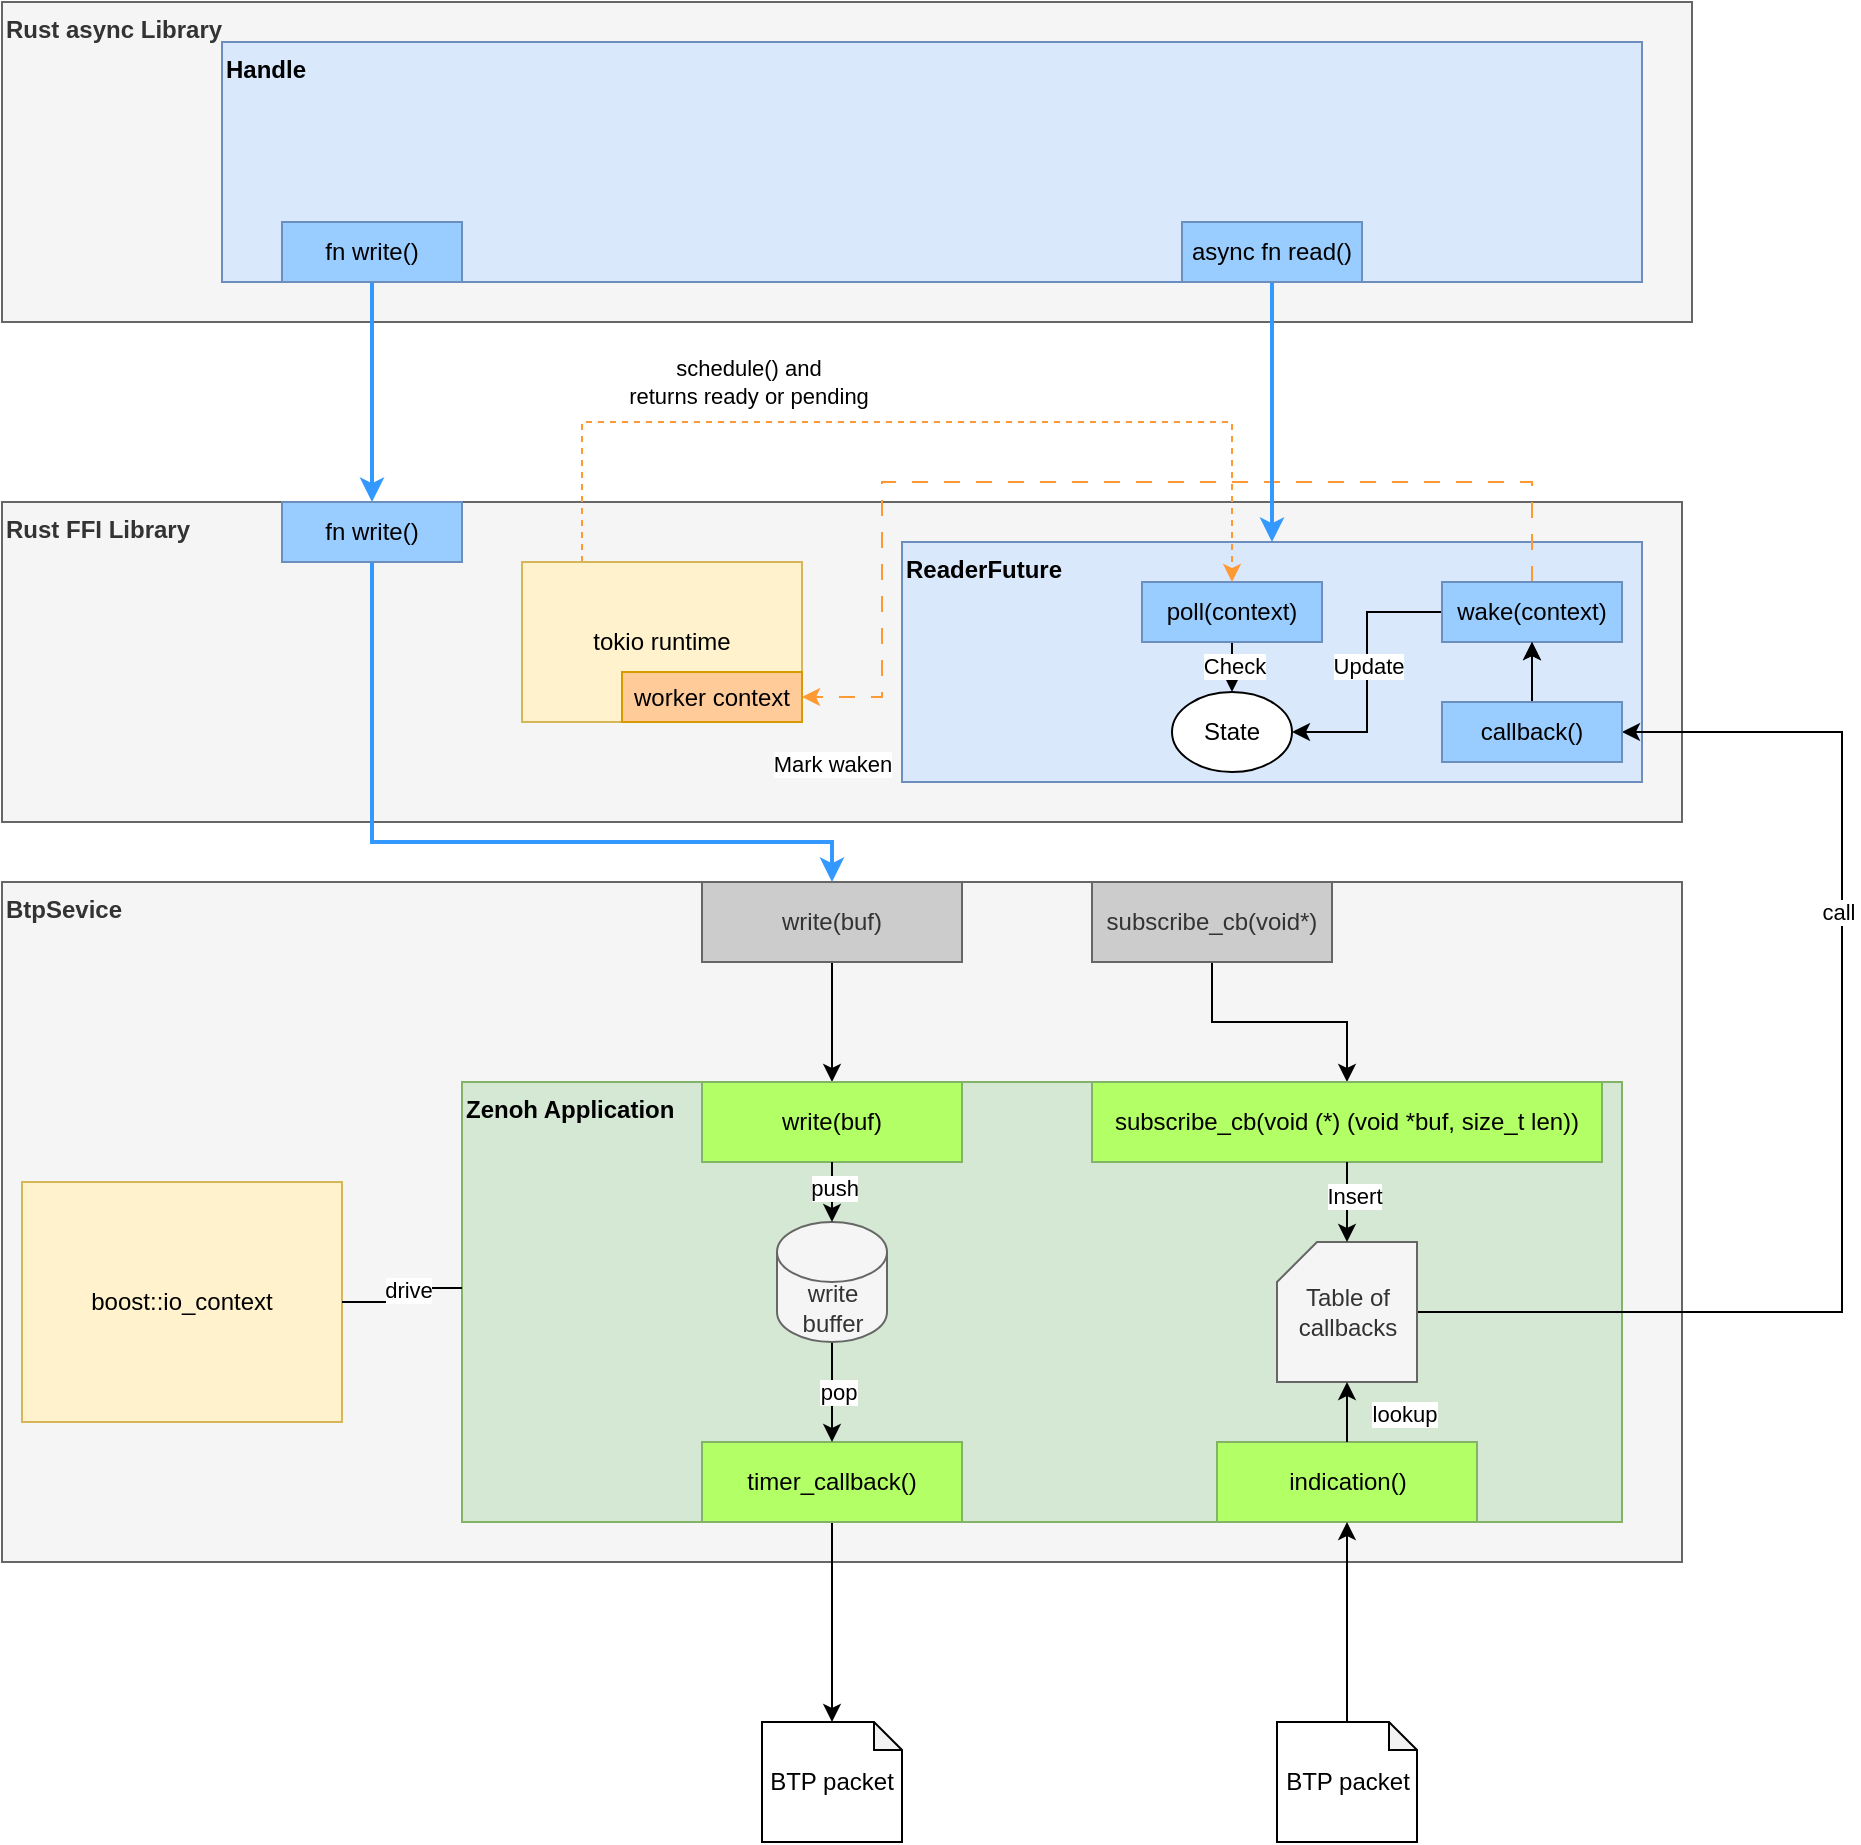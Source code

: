 <mxfile version="24.7.5">
  <diagram name="Page-1" id="UUPzkfXX2S4IEnVxLUbJ">
    <mxGraphModel dx="1434" dy="3174" grid="1" gridSize="10" guides="1" tooltips="1" connect="1" arrows="1" fold="1" page="1" pageScale="1" pageWidth="3300" pageHeight="2339" math="0" shadow="0">
      <root>
        <mxCell id="0" />
        <mxCell id="1" parent="0" />
        <mxCell id="rNiYW2FCLf6vyMSnKIOH-11" value="&lt;b&gt;Rust FFI Library&lt;/b&gt;" style="rounded=0;whiteSpace=wrap;html=1;fillColor=#f5f5f5;verticalAlign=top;align=left;strokeColor=#666666;fontColor=#333333;" parent="1" vertex="1">
          <mxGeometry x="280" width="840" height="160" as="geometry" />
        </mxCell>
        <mxCell id="rNiYW2FCLf6vyMSnKIOH-48" value="ReaderFuture" style="rounded=0;whiteSpace=wrap;html=1;fillColor=#dae8fc;strokeColor=#6c8ebf;fontStyle=1;verticalAlign=top;align=left;" parent="1" vertex="1">
          <mxGeometry x="730" y="20" width="370" height="120" as="geometry" />
        </mxCell>
        <mxCell id="rNiYW2FCLf6vyMSnKIOH-1" value="&lt;b&gt;BtpSevice&lt;/b&gt;" style="rounded=0;whiteSpace=wrap;html=1;fillColor=#f5f5f5;verticalAlign=top;align=left;strokeColor=#666666;fontColor=#333333;" parent="1" vertex="1">
          <mxGeometry x="280" y="190" width="840" height="340" as="geometry" />
        </mxCell>
        <mxCell id="rNiYW2FCLf6vyMSnKIOH-2" value="Zenoh Application" style="rounded=0;whiteSpace=wrap;html=1;fillColor=#d5e8d4;strokeColor=#82b366;fontStyle=1;verticalAlign=top;align=left;" parent="1" vertex="1">
          <mxGeometry x="510" y="290" width="580" height="220" as="geometry" />
        </mxCell>
        <mxCell id="rNiYW2FCLf6vyMSnKIOH-7" style="edgeStyle=orthogonalEdgeStyle;rounded=0;orthogonalLoop=1;jettySize=auto;html=1;entryX=0.5;entryY=0;entryDx=0;entryDy=0;" parent="1" source="rNiYW2FCLf6vyMSnKIOH-3" target="rNiYW2FCLf6vyMSnKIOH-6" edge="1">
          <mxGeometry relative="1" as="geometry" />
        </mxCell>
        <mxCell id="rNiYW2FCLf6vyMSnKIOH-3" value="write(buf)" style="rounded=0;whiteSpace=wrap;html=1;fillColor=#CCCCCC;strokeColor=#666666;fontColor=#333333;" parent="1" vertex="1">
          <mxGeometry x="630" y="190" width="130" height="40" as="geometry" />
        </mxCell>
        <mxCell id="rNiYW2FCLf6vyMSnKIOH-9" style="edgeStyle=orthogonalEdgeStyle;rounded=0;orthogonalLoop=1;jettySize=auto;html=1;" parent="1" source="rNiYW2FCLf6vyMSnKIOH-4" target="rNiYW2FCLf6vyMSnKIOH-8" edge="1">
          <mxGeometry relative="1" as="geometry" />
        </mxCell>
        <mxCell id="rNiYW2FCLf6vyMSnKIOH-4" value="subscribe_cb(void*)" style="rounded=0;whiteSpace=wrap;html=1;fillColor=#CCCCCC;strokeColor=#666666;fontColor=#333333;" parent="1" vertex="1">
          <mxGeometry x="825" y="190" width="120" height="40" as="geometry" />
        </mxCell>
        <mxCell id="rNiYW2FCLf6vyMSnKIOH-5" value="boost::io_context" style="rounded=0;whiteSpace=wrap;html=1;fillColor=#fff2cc;strokeColor=#d6b656;" parent="1" vertex="1">
          <mxGeometry x="290" y="340" width="160" height="120" as="geometry" />
        </mxCell>
        <mxCell id="rNiYW2FCLf6vyMSnKIOH-6" value="write(buf)" style="rounded=0;whiteSpace=wrap;html=1;fillColor=#B3FF66;strokeColor=#82b366;" parent="1" vertex="1">
          <mxGeometry x="630" y="290" width="130" height="40" as="geometry" />
        </mxCell>
        <mxCell id="rNiYW2FCLf6vyMSnKIOH-8" value="subscribe_cb(void (*) (void *buf, size_t len))" style="rounded=0;whiteSpace=wrap;html=1;fillColor=#B3FF66;strokeColor=#82b366;" parent="1" vertex="1">
          <mxGeometry x="825" y="290" width="255" height="40" as="geometry" />
        </mxCell>
        <mxCell id="rNiYW2FCLf6vyMSnKIOH-36" style="edgeStyle=orthogonalEdgeStyle;rounded=0;orthogonalLoop=1;jettySize=auto;html=1;" parent="1" source="rNiYW2FCLf6vyMSnKIOH-10" target="rNiYW2FCLf6vyMSnKIOH-34" edge="1">
          <mxGeometry relative="1" as="geometry" />
        </mxCell>
        <mxCell id="rNiYW2FCLf6vyMSnKIOH-10" value="timer_callback()" style="rounded=0;whiteSpace=wrap;html=1;fillColor=#B3FF66;strokeColor=#82b366;" parent="1" vertex="1">
          <mxGeometry x="630" y="470" width="130" height="40" as="geometry" />
        </mxCell>
        <mxCell id="rNiYW2FCLf6vyMSnKIOH-42" style="edgeStyle=orthogonalEdgeStyle;rounded=0;orthogonalLoop=1;jettySize=auto;html=1;entryX=1;entryY=0.5;entryDx=0;entryDy=0;" parent="1" source="rNiYW2FCLf6vyMSnKIOH-22" target="rNiYW2FCLf6vyMSnKIOH-41" edge="1">
          <mxGeometry relative="1" as="geometry">
            <Array as="points">
              <mxPoint x="1200" y="405" />
              <mxPoint x="1200" y="115" />
            </Array>
          </mxGeometry>
        </mxCell>
        <mxCell id="rNiYW2FCLf6vyMSnKIOH-43" value="call" style="edgeLabel;html=1;align=center;verticalAlign=middle;resizable=0;points=[];" parent="rNiYW2FCLf6vyMSnKIOH-42" vertex="1" connectable="0">
          <mxGeometry x="0.35" y="2" relative="1" as="geometry">
            <mxPoint y="1" as="offset" />
          </mxGeometry>
        </mxCell>
        <mxCell id="rNiYW2FCLf6vyMSnKIOH-22" value="Table of callbacks" style="shape=card;whiteSpace=wrap;html=1;size=20;fillColor=#f5f5f5;fontColor=#333333;strokeColor=#666666;" parent="1" vertex="1">
          <mxGeometry x="917.5" y="370" width="70" height="70" as="geometry" />
        </mxCell>
        <mxCell id="rNiYW2FCLf6vyMSnKIOH-23" style="edgeStyle=orthogonalEdgeStyle;rounded=0;orthogonalLoop=1;jettySize=auto;html=1;entryX=0.5;entryY=0;entryDx=0;entryDy=0;entryPerimeter=0;" parent="1" source="rNiYW2FCLf6vyMSnKIOH-8" target="rNiYW2FCLf6vyMSnKIOH-22" edge="1">
          <mxGeometry relative="1" as="geometry" />
        </mxCell>
        <mxCell id="rNiYW2FCLf6vyMSnKIOH-24" value="Insert" style="edgeLabel;html=1;align=center;verticalAlign=middle;resizable=0;points=[];" parent="rNiYW2FCLf6vyMSnKIOH-23" vertex="1" connectable="0">
          <mxGeometry x="-0.152" y="3" relative="1" as="geometry">
            <mxPoint as="offset" />
          </mxGeometry>
        </mxCell>
        <mxCell id="rNiYW2FCLf6vyMSnKIOH-25" value="indication()" style="rounded=0;whiteSpace=wrap;html=1;fillColor=#B3FF66;strokeColor=#82b366;" parent="1" vertex="1">
          <mxGeometry x="887.5" y="470" width="130" height="40" as="geometry" />
        </mxCell>
        <mxCell id="rNiYW2FCLf6vyMSnKIOH-26" style="edgeStyle=orthogonalEdgeStyle;rounded=0;orthogonalLoop=1;jettySize=auto;html=1;entryX=0.5;entryY=1;entryDx=0;entryDy=0;entryPerimeter=0;" parent="1" source="rNiYW2FCLf6vyMSnKIOH-25" target="rNiYW2FCLf6vyMSnKIOH-22" edge="1">
          <mxGeometry relative="1" as="geometry" />
        </mxCell>
        <mxCell id="rNiYW2FCLf6vyMSnKIOH-27" value="lookup" style="edgeLabel;html=1;align=center;verticalAlign=middle;resizable=0;points=[];" parent="rNiYW2FCLf6vyMSnKIOH-26" vertex="1" connectable="0">
          <mxGeometry x="0.36" y="-3" relative="1" as="geometry">
            <mxPoint x="25" as="offset" />
          </mxGeometry>
        </mxCell>
        <mxCell id="rNiYW2FCLf6vyMSnKIOH-32" style="edgeStyle=orthogonalEdgeStyle;rounded=0;orthogonalLoop=1;jettySize=auto;html=1;entryX=0.5;entryY=0;entryDx=0;entryDy=0;" parent="1" source="rNiYW2FCLf6vyMSnKIOH-28" target="rNiYW2FCLf6vyMSnKIOH-10" edge="1">
          <mxGeometry relative="1" as="geometry" />
        </mxCell>
        <mxCell id="rNiYW2FCLf6vyMSnKIOH-33" value="pop" style="edgeLabel;html=1;align=center;verticalAlign=middle;resizable=0;points=[];" parent="rNiYW2FCLf6vyMSnKIOH-32" vertex="1" connectable="0">
          <mxGeometry y="3" relative="1" as="geometry">
            <mxPoint as="offset" />
          </mxGeometry>
        </mxCell>
        <mxCell id="rNiYW2FCLf6vyMSnKIOH-28" value="write buffer" style="shape=cylinder3;whiteSpace=wrap;html=1;boundedLbl=1;backgroundOutline=1;size=15;fillColor=#f5f5f5;fontColor=#333333;strokeColor=#666666;" parent="1" vertex="1">
          <mxGeometry x="667.5" y="360" width="55" height="60" as="geometry" />
        </mxCell>
        <mxCell id="rNiYW2FCLf6vyMSnKIOH-30" style="edgeStyle=orthogonalEdgeStyle;rounded=0;orthogonalLoop=1;jettySize=auto;html=1;entryX=0.5;entryY=0;entryDx=0;entryDy=0;entryPerimeter=0;" parent="1" source="rNiYW2FCLf6vyMSnKIOH-6" target="rNiYW2FCLf6vyMSnKIOH-28" edge="1">
          <mxGeometry relative="1" as="geometry" />
        </mxCell>
        <mxCell id="rNiYW2FCLf6vyMSnKIOH-31" value="push" style="edgeLabel;html=1;align=center;verticalAlign=middle;resizable=0;points=[];" parent="rNiYW2FCLf6vyMSnKIOH-30" vertex="1" connectable="0">
          <mxGeometry x="0.32" y="1" relative="1" as="geometry">
            <mxPoint as="offset" />
          </mxGeometry>
        </mxCell>
        <mxCell id="rNiYW2FCLf6vyMSnKIOH-34" value="BTP packet" style="shape=note;whiteSpace=wrap;html=1;backgroundOutline=1;darkOpacity=0.05;size=14;" parent="1" vertex="1">
          <mxGeometry x="660" y="610" width="70" height="60" as="geometry" />
        </mxCell>
        <mxCell id="rNiYW2FCLf6vyMSnKIOH-38" style="edgeStyle=orthogonalEdgeStyle;rounded=0;orthogonalLoop=1;jettySize=auto;html=1;entryX=0.5;entryY=1;entryDx=0;entryDy=0;" parent="1" source="rNiYW2FCLf6vyMSnKIOH-37" target="rNiYW2FCLf6vyMSnKIOH-25" edge="1">
          <mxGeometry relative="1" as="geometry" />
        </mxCell>
        <mxCell id="rNiYW2FCLf6vyMSnKIOH-37" value="BTP packet" style="shape=note;whiteSpace=wrap;html=1;backgroundOutline=1;darkOpacity=0.05;size=14;" parent="1" vertex="1">
          <mxGeometry x="917.5" y="610" width="70" height="60" as="geometry" />
        </mxCell>
        <mxCell id="rNiYW2FCLf6vyMSnKIOH-57" style="edgeStyle=orthogonalEdgeStyle;rounded=0;orthogonalLoop=1;jettySize=auto;html=1;entryX=1;entryY=0.5;entryDx=0;entryDy=0;" parent="1" source="rNiYW2FCLf6vyMSnKIOH-40" target="rNiYW2FCLf6vyMSnKIOH-50" edge="1">
          <mxGeometry relative="1" as="geometry" />
        </mxCell>
        <mxCell id="rNiYW2FCLf6vyMSnKIOH-58" value="Update" style="edgeLabel;html=1;align=center;verticalAlign=middle;resizable=0;points=[];" parent="rNiYW2FCLf6vyMSnKIOH-57" vertex="1" connectable="0">
          <mxGeometry x="-0.046" relative="1" as="geometry">
            <mxPoint as="offset" />
          </mxGeometry>
        </mxCell>
        <mxCell id="rNiYW2FCLf6vyMSnKIOH-62" style="edgeStyle=orthogonalEdgeStyle;rounded=0;orthogonalLoop=1;jettySize=auto;html=1;entryX=1;entryY=0.5;entryDx=0;entryDy=0;dashed=1;dashPattern=8 8;strokeColor=#FF9933;" parent="1" source="rNiYW2FCLf6vyMSnKIOH-40" target="rNiYW2FCLf6vyMSnKIOH-60" edge="1">
          <mxGeometry relative="1" as="geometry">
            <Array as="points">
              <mxPoint x="1045" y="-10" />
              <mxPoint x="720" y="-10" />
              <mxPoint x="720" y="98" />
            </Array>
          </mxGeometry>
        </mxCell>
        <mxCell id="rNiYW2FCLf6vyMSnKIOH-63" value="Mark waken" style="edgeLabel;html=1;align=center;verticalAlign=middle;resizable=0;points=[];" parent="rNiYW2FCLf6vyMSnKIOH-62" vertex="1" connectable="0">
          <mxGeometry x="0.713" y="2" relative="1" as="geometry">
            <mxPoint x="-27" y="68" as="offset" />
          </mxGeometry>
        </mxCell>
        <mxCell id="rNiYW2FCLf6vyMSnKIOH-40" value="wake(context)" style="rounded=0;whiteSpace=wrap;html=1;fillColor=#99CCFF;strokeColor=#6c8ebf;" parent="1" vertex="1">
          <mxGeometry x="1000" y="40" width="90" height="30" as="geometry" />
        </mxCell>
        <mxCell id="rNiYW2FCLf6vyMSnKIOH-49" style="edgeStyle=orthogonalEdgeStyle;rounded=0;orthogonalLoop=1;jettySize=auto;html=1;" parent="1" source="rNiYW2FCLf6vyMSnKIOH-41" target="rNiYW2FCLf6vyMSnKIOH-40" edge="1">
          <mxGeometry relative="1" as="geometry" />
        </mxCell>
        <mxCell id="rNiYW2FCLf6vyMSnKIOH-51" value="" style="edgeStyle=orthogonalEdgeStyle;rounded=0;orthogonalLoop=1;jettySize=auto;html=1;" parent="1" source="rNiYW2FCLf6vyMSnKIOH-41" target="rNiYW2FCLf6vyMSnKIOH-40" edge="1">
          <mxGeometry relative="1" as="geometry" />
        </mxCell>
        <mxCell id="rNiYW2FCLf6vyMSnKIOH-41" value="callback()" style="rounded=0;whiteSpace=wrap;html=1;fillColor=#99CCFF;strokeColor=#6c8ebf;" parent="1" vertex="1">
          <mxGeometry x="1000" y="100" width="90" height="30" as="geometry" />
        </mxCell>
        <mxCell id="rNiYW2FCLf6vyMSnKIOH-54" style="edgeStyle=orthogonalEdgeStyle;rounded=0;orthogonalLoop=1;jettySize=auto;html=1;entryX=0.5;entryY=0;entryDx=0;entryDy=0;" parent="1" source="rNiYW2FCLf6vyMSnKIOH-44" target="rNiYW2FCLf6vyMSnKIOH-50" edge="1">
          <mxGeometry relative="1" as="geometry" />
        </mxCell>
        <mxCell id="rNiYW2FCLf6vyMSnKIOH-56" value="Check" style="edgeLabel;html=1;align=center;verticalAlign=middle;resizable=0;points=[];" parent="rNiYW2FCLf6vyMSnKIOH-54" vertex="1" connectable="0">
          <mxGeometry x="0.045" y="-1" relative="1" as="geometry">
            <mxPoint as="offset" />
          </mxGeometry>
        </mxCell>
        <mxCell id="rNiYW2FCLf6vyMSnKIOH-44" value="poll(context)" style="rounded=0;whiteSpace=wrap;html=1;fillColor=#99CCFF;strokeColor=#6c8ebf;" parent="1" vertex="1">
          <mxGeometry x="850" y="40" width="90" height="30" as="geometry" />
        </mxCell>
        <mxCell id="rNiYW2FCLf6vyMSnKIOH-45" style="edgeStyle=orthogonalEdgeStyle;rounded=0;orthogonalLoop=1;jettySize=auto;html=1;entryX=0;entryY=0.468;entryDx=0;entryDy=0;entryPerimeter=0;endArrow=none;endFill=0;" parent="1" source="rNiYW2FCLf6vyMSnKIOH-5" target="rNiYW2FCLf6vyMSnKIOH-2" edge="1">
          <mxGeometry relative="1" as="geometry" />
        </mxCell>
        <mxCell id="rNiYW2FCLf6vyMSnKIOH-46" value="drive" style="edgeLabel;html=1;align=center;verticalAlign=middle;resizable=0;points=[];" parent="rNiYW2FCLf6vyMSnKIOH-45" vertex="1" connectable="0">
          <mxGeometry x="0.175" y="-1" relative="1" as="geometry">
            <mxPoint as="offset" />
          </mxGeometry>
        </mxCell>
        <mxCell id="rNiYW2FCLf6vyMSnKIOH-52" style="edgeStyle=orthogonalEdgeStyle;rounded=0;orthogonalLoop=1;jettySize=auto;html=1;entryX=0.5;entryY=0;entryDx=0;entryDy=0;dashed=1;strokeColor=#FF9933;" parent="1" source="rNiYW2FCLf6vyMSnKIOH-47" target="rNiYW2FCLf6vyMSnKIOH-44" edge="1">
          <mxGeometry relative="1" as="geometry">
            <Array as="points">
              <mxPoint x="570" y="-40" />
              <mxPoint x="895" y="-40" />
            </Array>
          </mxGeometry>
        </mxCell>
        <mxCell id="rNiYW2FCLf6vyMSnKIOH-61" value="schedule() and&lt;div&gt;returns ready or pending&lt;/div&gt;" style="edgeLabel;html=1;align=center;verticalAlign=middle;resizable=0;points=[];" parent="rNiYW2FCLf6vyMSnKIOH-52" vertex="1" connectable="0">
          <mxGeometry x="-0.506" y="-1" relative="1" as="geometry">
            <mxPoint x="35" y="-21" as="offset" />
          </mxGeometry>
        </mxCell>
        <mxCell id="rNiYW2FCLf6vyMSnKIOH-47" value="tokio runtime" style="rounded=0;whiteSpace=wrap;html=1;fillColor=#fff2cc;strokeColor=#d6b656;" parent="1" vertex="1">
          <mxGeometry x="540" y="30" width="140" height="80" as="geometry" />
        </mxCell>
        <mxCell id="rNiYW2FCLf6vyMSnKIOH-50" value="State" style="ellipse;whiteSpace=wrap;html=1;" parent="1" vertex="1">
          <mxGeometry x="865" y="95" width="60" height="40" as="geometry" />
        </mxCell>
        <mxCell id="rNiYW2FCLf6vyMSnKIOH-60" value="worker context" style="rounded=0;whiteSpace=wrap;html=1;fillColor=#FFCC99;strokeColor=#d79b00;" parent="1" vertex="1">
          <mxGeometry x="590" y="85" width="90" height="25" as="geometry" />
        </mxCell>
        <mxCell id="rNiYW2FCLf6vyMSnKIOH-64" value="&lt;b&gt;Rust async Library&lt;/b&gt;" style="rounded=0;whiteSpace=wrap;html=1;fillColor=#f5f5f5;verticalAlign=top;align=left;strokeColor=#666666;fontColor=#333333;" parent="1" vertex="1">
          <mxGeometry x="280" y="-250" width="845" height="160" as="geometry" />
        </mxCell>
        <mxCell id="rNiYW2FCLf6vyMSnKIOH-65" value="Handle" style="rounded=0;whiteSpace=wrap;html=1;fillColor=#dae8fc;strokeColor=#6c8ebf;fontStyle=1;verticalAlign=top;align=left;" parent="1" vertex="1">
          <mxGeometry x="390" y="-230" width="710" height="120" as="geometry" />
        </mxCell>
        <mxCell id="rNiYW2FCLf6vyMSnKIOH-67" style="edgeStyle=orthogonalEdgeStyle;rounded=0;orthogonalLoop=1;jettySize=auto;html=1;strokeWidth=2;strokeColor=#3399FF;" parent="1" source="rNiYW2FCLf6vyMSnKIOH-66" target="rNiYW2FCLf6vyMSnKIOH-48" edge="1">
          <mxGeometry relative="1" as="geometry" />
        </mxCell>
        <mxCell id="rNiYW2FCLf6vyMSnKIOH-66" value="async fn read()" style="rounded=0;whiteSpace=wrap;html=1;fillColor=#99CCFF;strokeColor=#6c8ebf;" parent="1" vertex="1">
          <mxGeometry x="870" y="-140" width="90" height="30" as="geometry" />
        </mxCell>
        <mxCell id="rNiYW2FCLf6vyMSnKIOH-71" style="edgeStyle=orthogonalEdgeStyle;rounded=0;orthogonalLoop=1;jettySize=auto;html=1;entryX=0.5;entryY=0;entryDx=0;entryDy=0;strokeWidth=2;strokeColor=#3399FF;" parent="1" source="rNiYW2FCLf6vyMSnKIOH-69" target="rNiYW2FCLf6vyMSnKIOH-70" edge="1">
          <mxGeometry relative="1" as="geometry" />
        </mxCell>
        <mxCell id="rNiYW2FCLf6vyMSnKIOH-69" value="fn write()" style="rounded=0;whiteSpace=wrap;html=1;fillColor=#99CCFF;strokeColor=#6c8ebf;" parent="1" vertex="1">
          <mxGeometry x="420" y="-140" width="90" height="30" as="geometry" />
        </mxCell>
        <mxCell id="rNiYW2FCLf6vyMSnKIOH-72" style="edgeStyle=orthogonalEdgeStyle;rounded=0;orthogonalLoop=1;jettySize=auto;html=1;strokeWidth=2;strokeColor=#3399FF;" parent="1" source="rNiYW2FCLf6vyMSnKIOH-70" target="rNiYW2FCLf6vyMSnKIOH-3" edge="1">
          <mxGeometry relative="1" as="geometry">
            <Array as="points">
              <mxPoint x="465" y="170" />
              <mxPoint x="695" y="170" />
            </Array>
          </mxGeometry>
        </mxCell>
        <mxCell id="rNiYW2FCLf6vyMSnKIOH-70" value="fn write()" style="rounded=0;whiteSpace=wrap;html=1;fillColor=#99CCFF;strokeColor=#6c8ebf;" parent="1" vertex="1">
          <mxGeometry x="420" width="90" height="30" as="geometry" />
        </mxCell>
      </root>
    </mxGraphModel>
  </diagram>
</mxfile>
